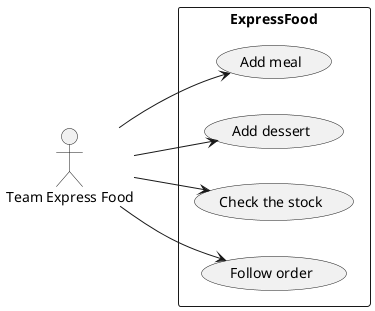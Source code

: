 
@startuml TeamExpressFood
left to right direction
actor "Team Express Food" as fc
rectangle ExpressFood {
  usecase "Add meal" as UC1
  usecase "Add dessert" as UC2
  usecase "Check the stock" as UC3
  usecase "Follow order" as UC4
}
fc --> UC1
fc --> UC2
fc --> UC3
fc --> UC4
@enduml
